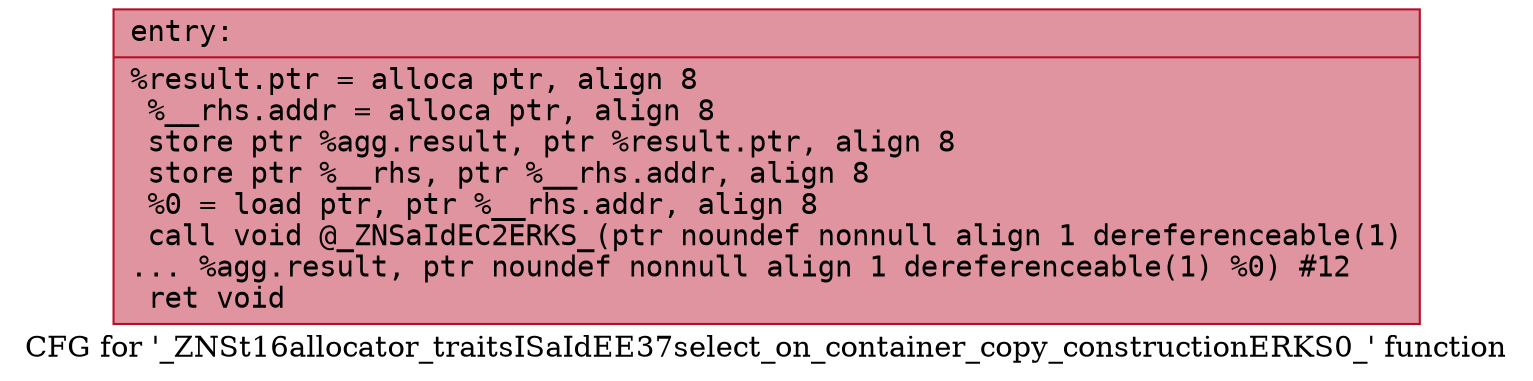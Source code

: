 digraph "CFG for '_ZNSt16allocator_traitsISaIdEE37select_on_container_copy_constructionERKS0_' function" {
	label="CFG for '_ZNSt16allocator_traitsISaIdEE37select_on_container_copy_constructionERKS0_' function";

	Node0x55e722d6cd00 [shape=record,color="#b70d28ff", style=filled, fillcolor="#b70d2870" fontname="Courier",label="{entry:\l|  %result.ptr = alloca ptr, align 8\l  %__rhs.addr = alloca ptr, align 8\l  store ptr %agg.result, ptr %result.ptr, align 8\l  store ptr %__rhs, ptr %__rhs.addr, align 8\l  %0 = load ptr, ptr %__rhs.addr, align 8\l  call void @_ZNSaIdEC2ERKS_(ptr noundef nonnull align 1 dereferenceable(1)\l... %agg.result, ptr noundef nonnull align 1 dereferenceable(1) %0) #12\l  ret void\l}"];
}
